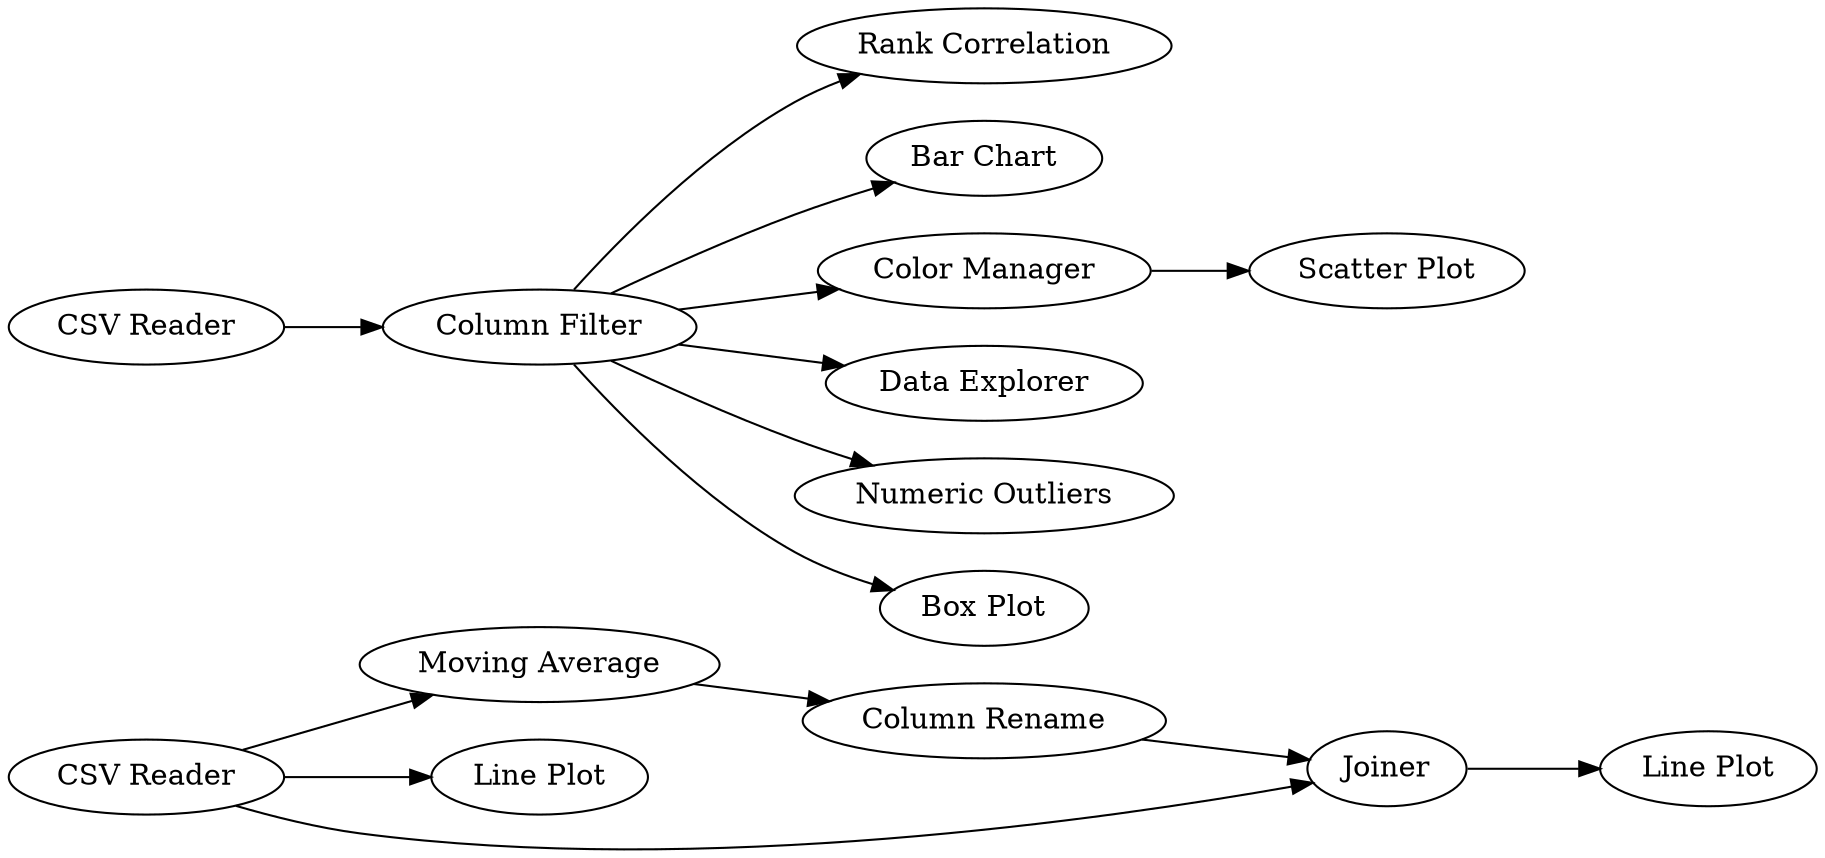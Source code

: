 digraph {
	5 -> 8
	1 -> 22
	21 -> 24
	21 -> 19
	7 -> 4
	21 -> 25
	21 -> 16
	21 -> 17
	8 -> 7
	25 -> 20
	15 -> 21
	21 -> 18
	1 -> 7
	1 -> 5
	5 [label="Moving Average"]
	16 [label="Data Explorer"]
	24 [label="Rank Correlation"]
	20 [label="Scatter Plot"]
	1 [label="CSV Reader"]
	7 [label=Joiner]
	22 [label="Line Plot"]
	4 [label="Line Plot"]
	21 [label="Column Filter"]
	18 [label="Box Plot"]
	8 [label="Column Rename"]
	15 [label="CSV Reader"]
	25 [label="Color Manager"]
	17 [label="Numeric Outliers"]
	19 [label="Bar Chart"]
	rankdir=LR
}
